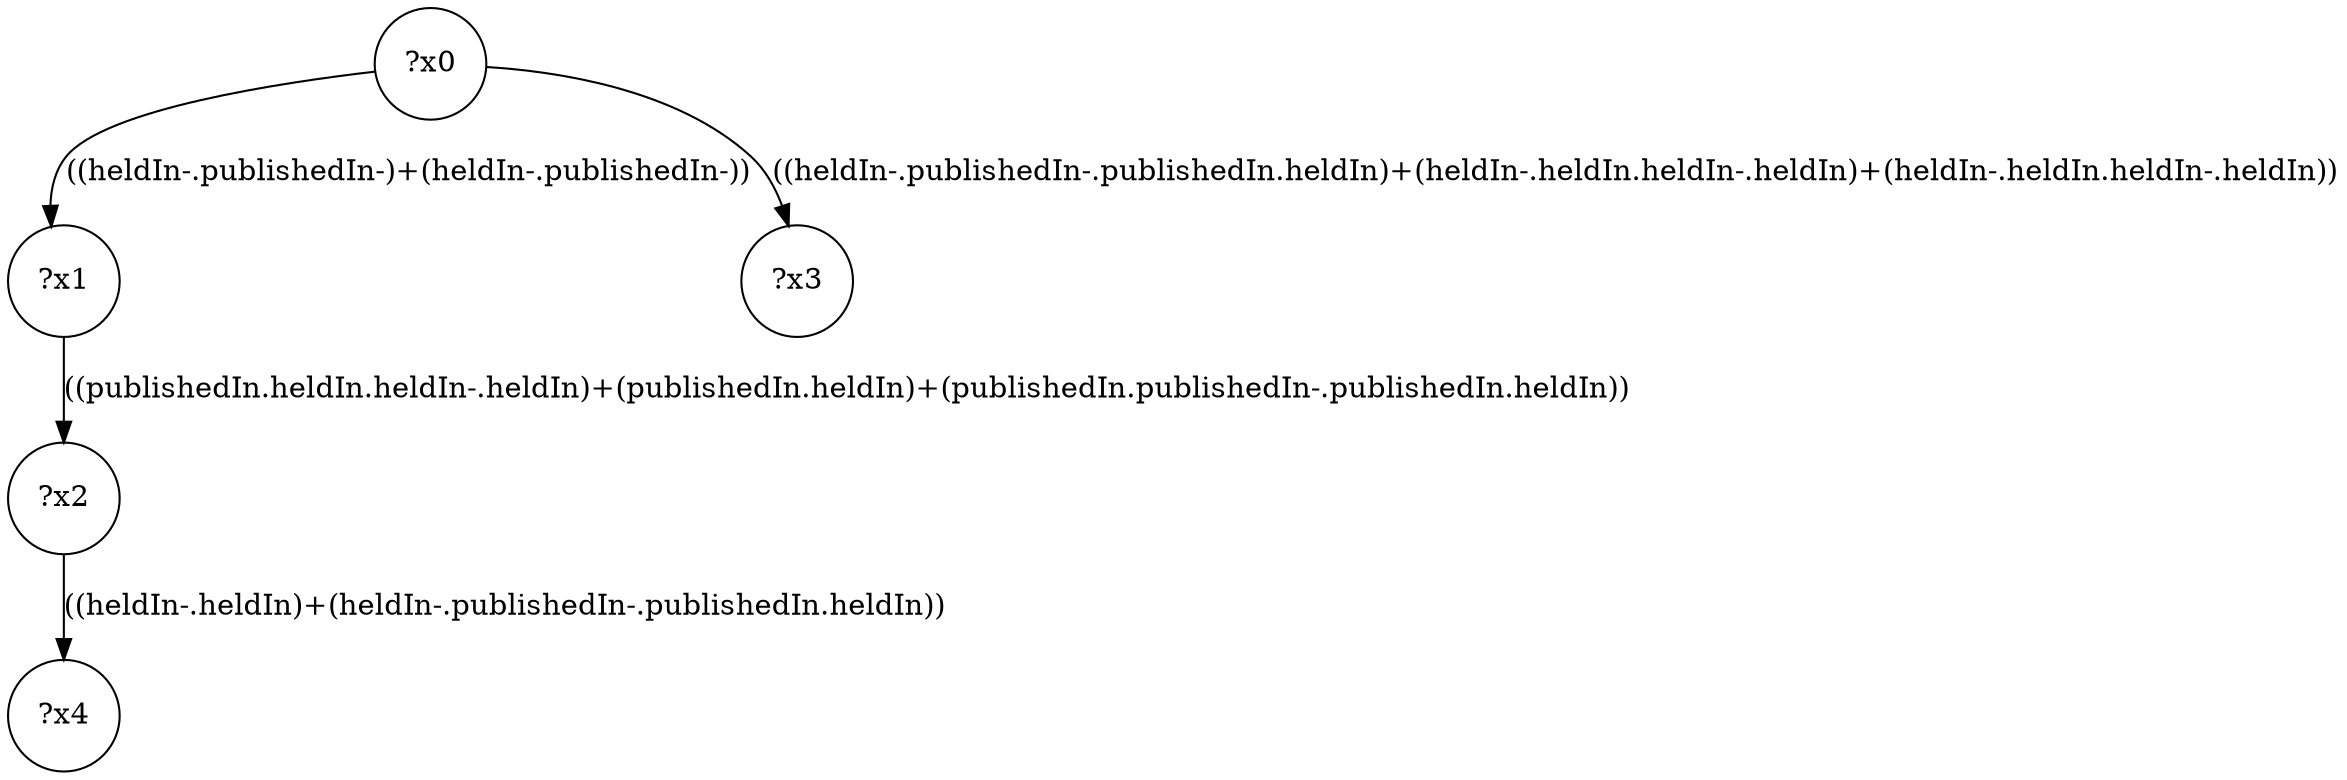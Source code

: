 digraph g {
	x0 [shape=circle, label="?x0"];
	x1 [shape=circle, label="?x1"];
	x0 -> x1 [label="((heldIn-.publishedIn-)+(heldIn-.publishedIn-))"];
	x2 [shape=circle, label="?x2"];
	x1 -> x2 [label="((publishedIn.heldIn.heldIn-.heldIn)+(publishedIn.heldIn)+(publishedIn.publishedIn-.publishedIn.heldIn))"];
	x3 [shape=circle, label="?x3"];
	x0 -> x3 [label="((heldIn-.publishedIn-.publishedIn.heldIn)+(heldIn-.heldIn.heldIn-.heldIn)+(heldIn-.heldIn.heldIn-.heldIn))"];
	x4 [shape=circle, label="?x4"];
	x2 -> x4 [label="((heldIn-.heldIn)+(heldIn-.publishedIn-.publishedIn.heldIn))"];
}
